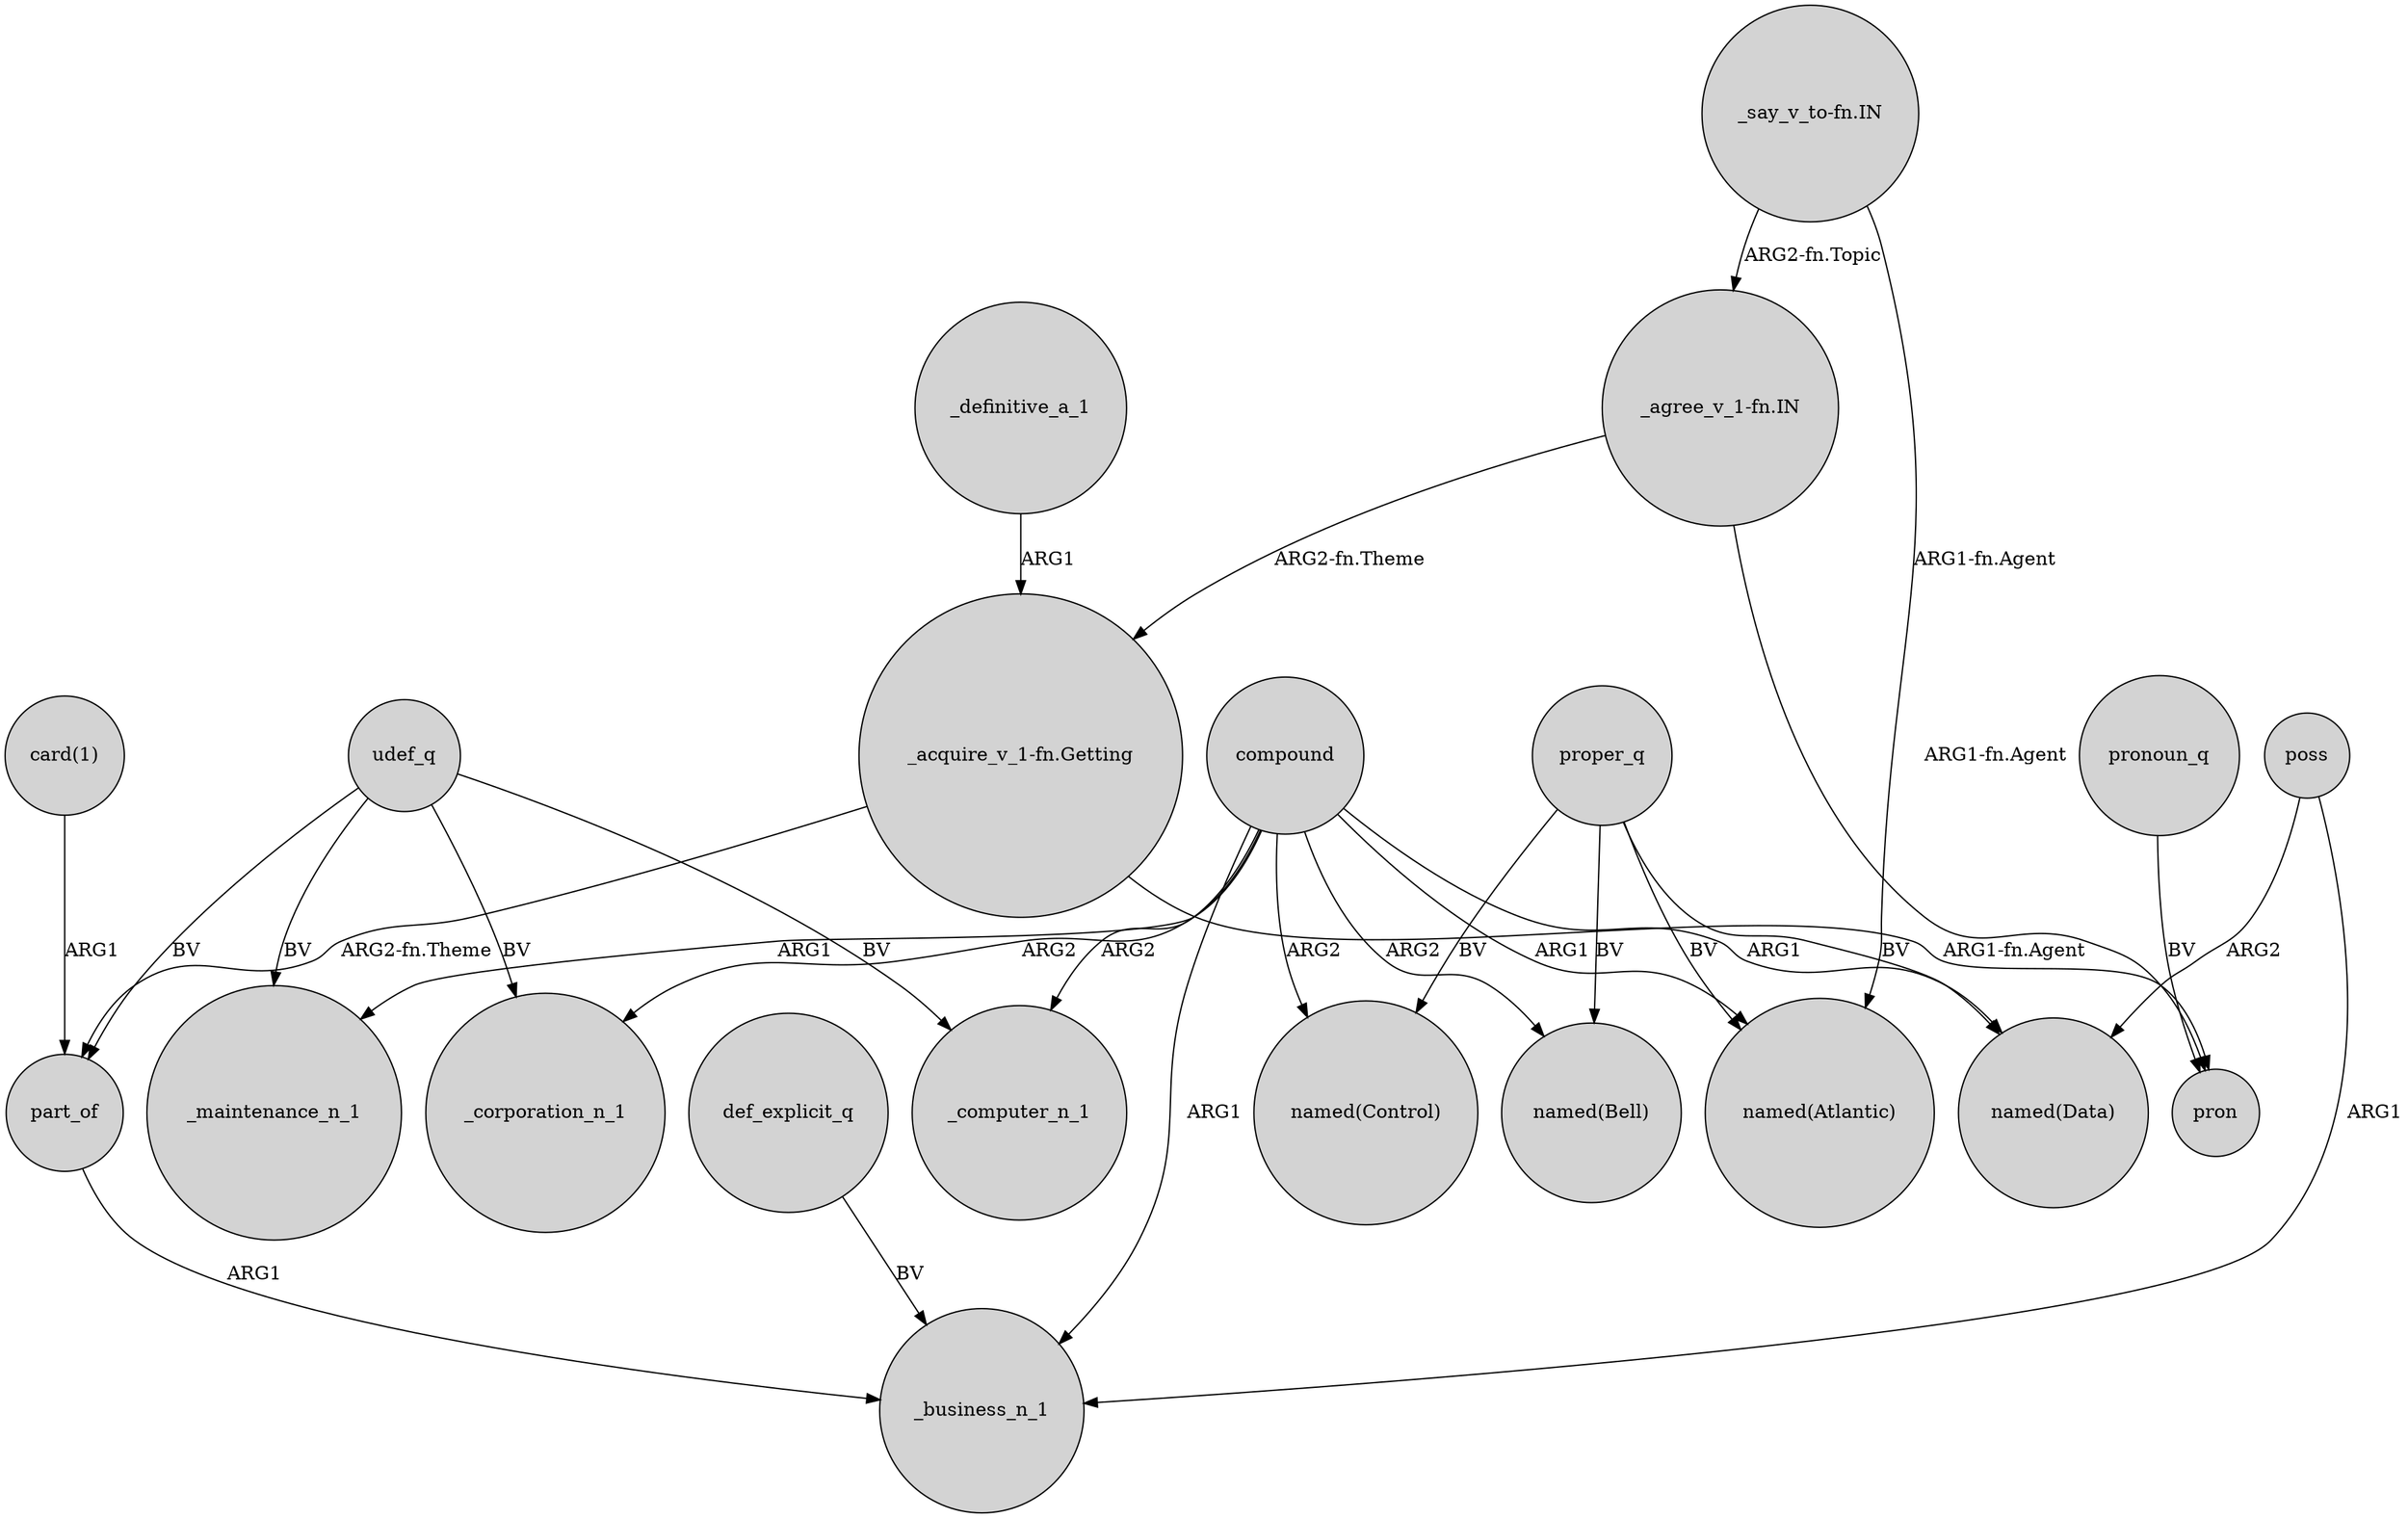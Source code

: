 digraph {
	node [shape=circle style=filled]
	_definitive_a_1 -> "_acquire_v_1-fn.Getting" [label=ARG1]
	compound -> _maintenance_n_1 [label=ARG1]
	udef_q -> part_of [label=BV]
	"_acquire_v_1-fn.Getting" -> part_of [label="ARG2-fn.Theme"]
	compound -> "named(Control)" [label=ARG2]
	part_of -> _business_n_1 [label=ARG1]
	compound -> "named(Atlantic)" [label=ARG1]
	compound -> _corporation_n_1 [label=ARG2]
	"_agree_v_1-fn.IN" -> pron [label="ARG1-fn.Agent"]
	poss -> _business_n_1 [label=ARG1]
	proper_q -> "named(Control)" [label=BV]
	proper_q -> "named(Atlantic)" [label=BV]
	"_say_v_to-fn.IN" -> "_agree_v_1-fn.IN" [label="ARG2-fn.Topic"]
	udef_q -> _computer_n_1 [label=BV]
	compound -> _computer_n_1 [label=ARG2]
	poss -> "named(Data)" [label=ARG2]
	"_acquire_v_1-fn.Getting" -> pron [label="ARG1-fn.Agent"]
	"_agree_v_1-fn.IN" -> "_acquire_v_1-fn.Getting" [label="ARG2-fn.Theme"]
	pronoun_q -> pron [label=BV]
	udef_q -> _corporation_n_1 [label=BV]
	proper_q -> "named(Data)" [label=BV]
	compound -> _business_n_1 [label=ARG1]
	compound -> "named(Data)" [label=ARG1]
	udef_q -> _maintenance_n_1 [label=BV]
	"card(1)" -> part_of [label=ARG1]
	"_say_v_to-fn.IN" -> "named(Atlantic)" [label="ARG1-fn.Agent"]
	compound -> "named(Bell)" [label=ARG2]
	proper_q -> "named(Bell)" [label=BV]
	def_explicit_q -> _business_n_1 [label=BV]
}
